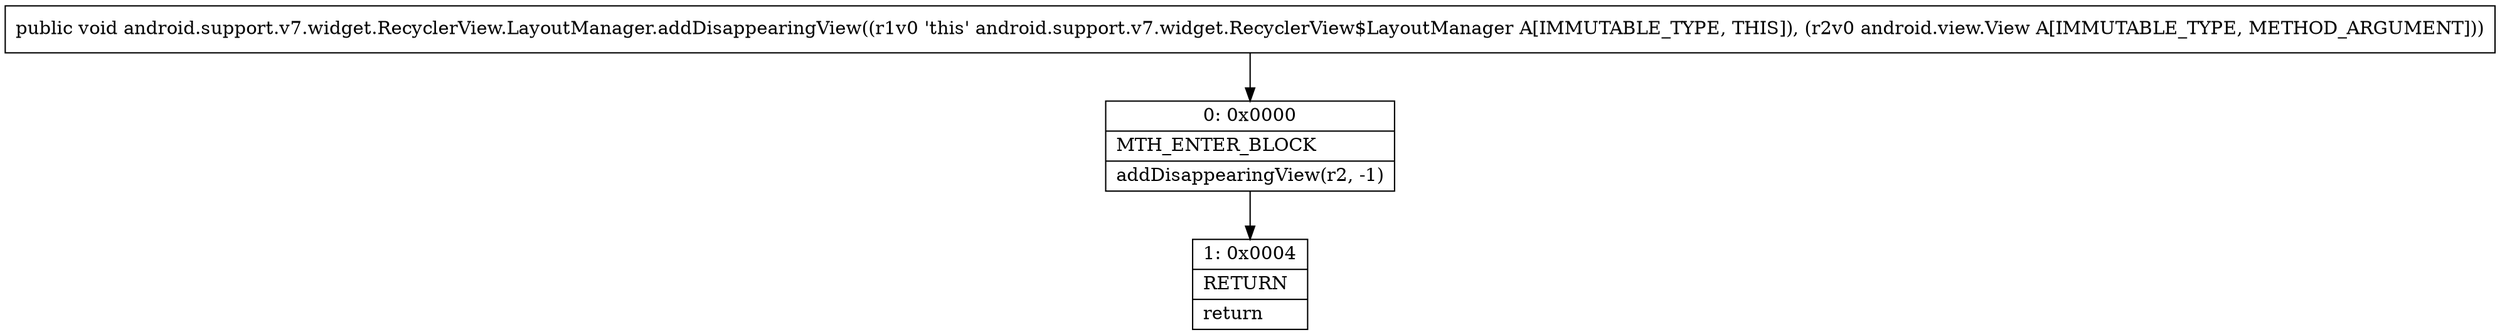 digraph "CFG forandroid.support.v7.widget.RecyclerView.LayoutManager.addDisappearingView(Landroid\/view\/View;)V" {
Node_0 [shape=record,label="{0\:\ 0x0000|MTH_ENTER_BLOCK\l|addDisappearingView(r2, \-1)\l}"];
Node_1 [shape=record,label="{1\:\ 0x0004|RETURN\l|return\l}"];
MethodNode[shape=record,label="{public void android.support.v7.widget.RecyclerView.LayoutManager.addDisappearingView((r1v0 'this' android.support.v7.widget.RecyclerView$LayoutManager A[IMMUTABLE_TYPE, THIS]), (r2v0 android.view.View A[IMMUTABLE_TYPE, METHOD_ARGUMENT])) }"];
MethodNode -> Node_0;
Node_0 -> Node_1;
}

